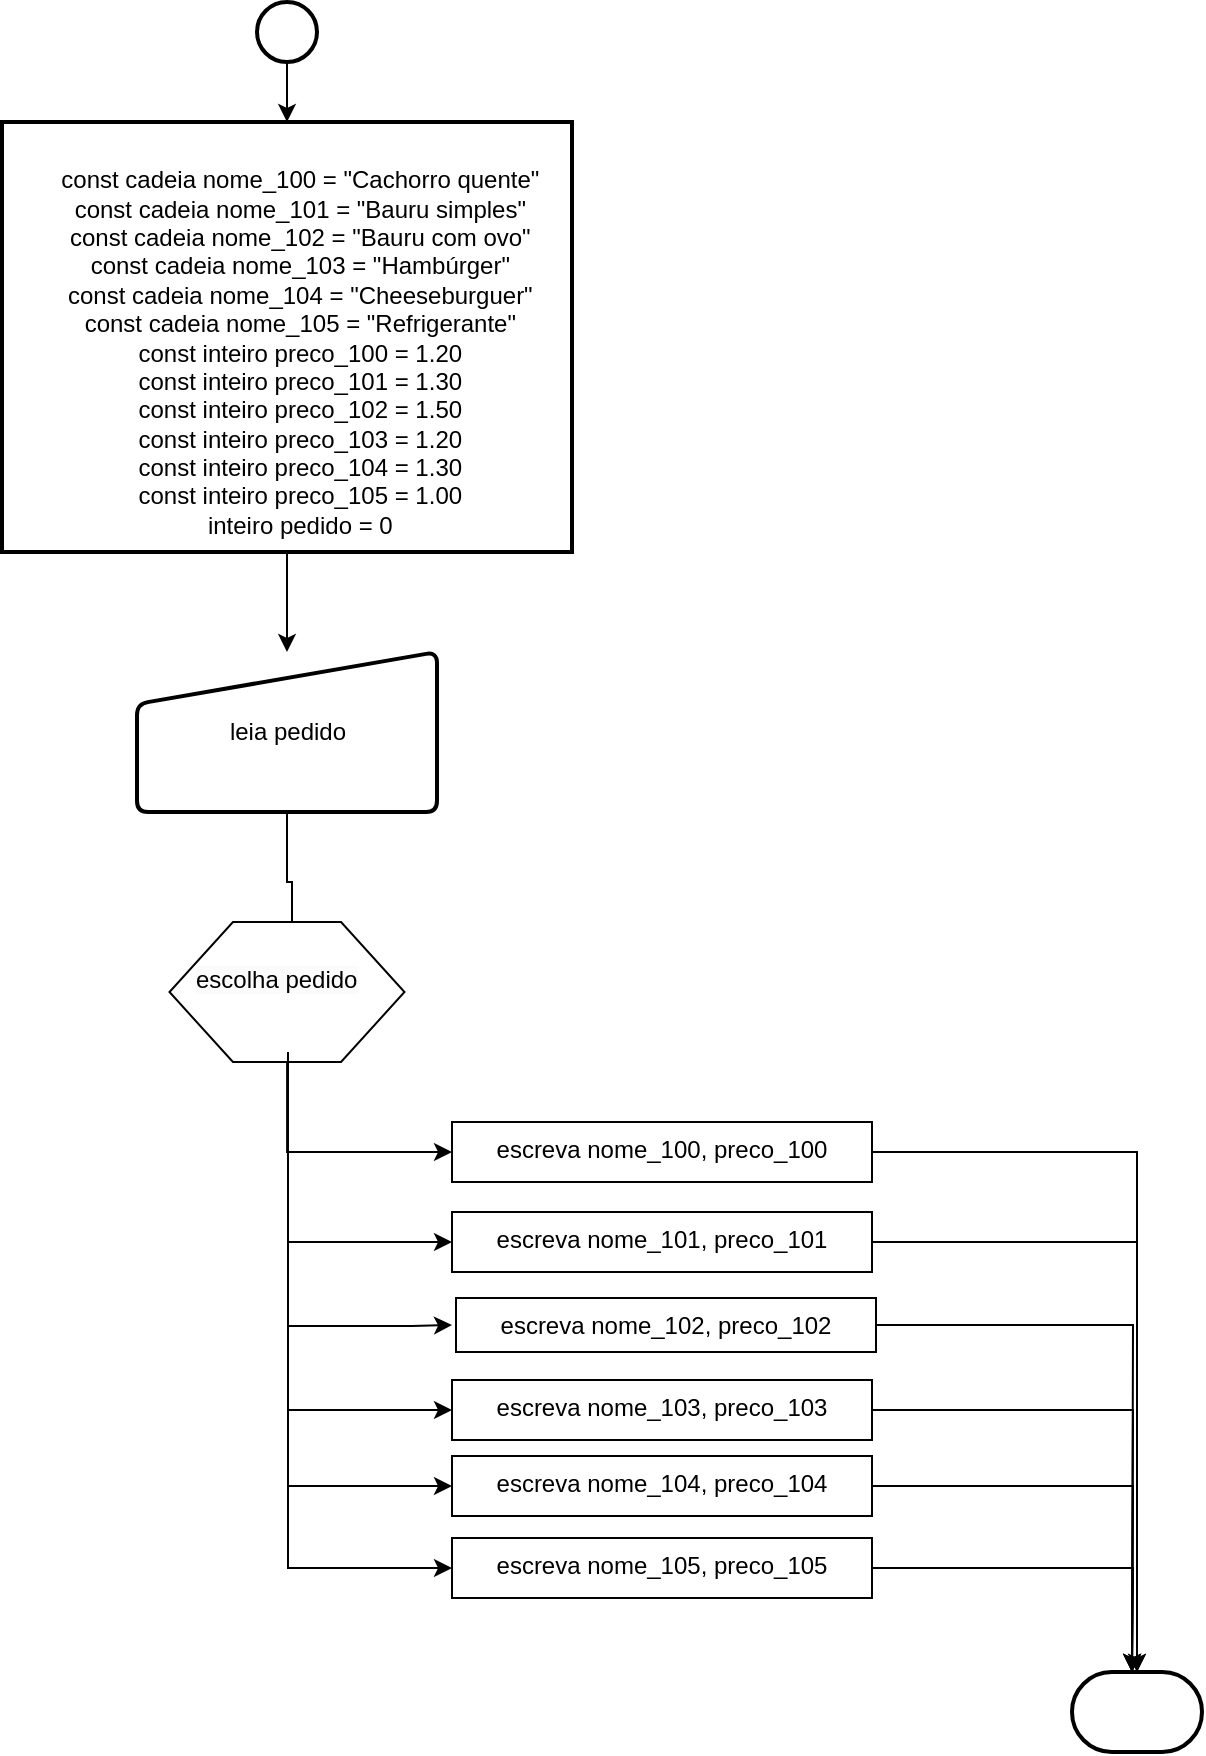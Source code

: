 <mxfile version="22.0.4" type="github">
  <diagram name="Page-1" id="agqJIn3prKvbbo6rlzEv">
    <mxGraphModel dx="659" dy="726" grid="1" gridSize="10" guides="1" tooltips="1" connect="1" arrows="1" fold="1" page="1" pageScale="1" pageWidth="827" pageHeight="1169" math="0" shadow="0">
      <root>
        <mxCell id="0" />
        <mxCell id="1" parent="0" />
        <mxCell id="Wfrdv2kUjzxa4FdHSUP7-1" value="&lt;div style=&quot;color: rgb(204, 204, 204); background-color: rgb(31, 31, 31); font-family: Consolas, &amp;quot;Courier New&amp;quot;, monospace; font-weight: normal; font-size: 14px; line-height: 19px;&quot;&gt;&lt;br&gt;&lt;/div&gt;" style="text;whiteSpace=wrap;html=1;" vertex="1" parent="1">
          <mxGeometry x="130" y="120" width="30" height="40" as="geometry" />
        </mxCell>
        <mxCell id="Wfrdv2kUjzxa4FdHSUP7-2" value="" style="edgeStyle=orthogonalEdgeStyle;rounded=0;orthogonalLoop=1;jettySize=auto;html=1;" edge="1" parent="1" source="Wfrdv2kUjzxa4FdHSUP7-3" target="Wfrdv2kUjzxa4FdHSUP7-6">
          <mxGeometry relative="1" as="geometry" />
        </mxCell>
        <mxCell id="Wfrdv2kUjzxa4FdHSUP7-3" value="" style="strokeWidth=2;html=1;shape=mxgraph.flowchart.start_2;whiteSpace=wrap;" vertex="1" parent="1">
          <mxGeometry x="172.5" y="25" width="30" height="30" as="geometry" />
        </mxCell>
        <mxCell id="Wfrdv2kUjzxa4FdHSUP7-4" value="" style="strokeWidth=2;html=1;shape=mxgraph.flowchart.terminator;whiteSpace=wrap;" vertex="1" parent="1">
          <mxGeometry x="580" y="860" width="65" height="40" as="geometry" />
        </mxCell>
        <mxCell id="Wfrdv2kUjzxa4FdHSUP7-20" value="" style="edgeStyle=orthogonalEdgeStyle;rounded=0;orthogonalLoop=1;jettySize=auto;html=1;" edge="1" parent="1" source="Wfrdv2kUjzxa4FdHSUP7-6" target="Wfrdv2kUjzxa4FdHSUP7-8">
          <mxGeometry relative="1" as="geometry" />
        </mxCell>
        <mxCell id="Wfrdv2kUjzxa4FdHSUP7-6" value="&lt;div&gt;&lt;br&gt;&lt;/div&gt;&lt;div&gt;&amp;nbsp; &amp;nbsp; const cadeia nome_100 = &quot;Cachorro quente&quot;&lt;/div&gt;&lt;div&gt;&amp;nbsp; &amp;nbsp; const cadeia nome_101 = &quot;Bauru simples&quot;&lt;/div&gt;&lt;div&gt;&amp;nbsp; &amp;nbsp; const cadeia nome_102 = &quot;Bauru com ovo&quot;&lt;/div&gt;&lt;div&gt;&amp;nbsp; &amp;nbsp; const cadeia nome_103 = &quot;Hambúrger&quot;&lt;/div&gt;&lt;div&gt;&amp;nbsp; &amp;nbsp; const cadeia nome_104 = &quot;Cheeseburguer&quot;&lt;/div&gt;&lt;div&gt;&amp;nbsp; &amp;nbsp; const cadeia nome_105 = &quot;Refrigerante&quot;&lt;/div&gt;&lt;div&gt;&amp;nbsp; &amp;nbsp; const inteiro preco_100 = 1.20&lt;/div&gt;&lt;div&gt;&amp;nbsp; &amp;nbsp; const inteiro preco_101 = 1.30&lt;/div&gt;&lt;div&gt;&amp;nbsp; &amp;nbsp; const inteiro preco_102 = 1.50&lt;/div&gt;&lt;div&gt;&amp;nbsp; &amp;nbsp; const inteiro preco_103 = 1.20&lt;/div&gt;&lt;div&gt;&amp;nbsp; &amp;nbsp; const inteiro preco_104 = 1.30&lt;/div&gt;&lt;div&gt;&amp;nbsp; &amp;nbsp; const inteiro preco_105 = 1.00&lt;/div&gt;&lt;div&gt;&amp;nbsp; &amp;nbsp; inteiro pedido = 0&lt;/div&gt;" style="whiteSpace=wrap;html=1;strokeWidth=2;" vertex="1" parent="1">
          <mxGeometry x="45" y="85" width="285" height="215" as="geometry" />
        </mxCell>
        <mxCell id="Wfrdv2kUjzxa4FdHSUP7-27" value="" style="edgeStyle=orthogonalEdgeStyle;rounded=0;orthogonalLoop=1;jettySize=auto;html=1;" edge="1" parent="1" source="Wfrdv2kUjzxa4FdHSUP7-8" target="Wfrdv2kUjzxa4FdHSUP7-23">
          <mxGeometry relative="1" as="geometry" />
        </mxCell>
        <mxCell id="Wfrdv2kUjzxa4FdHSUP7-8" value="leia pedido" style="html=1;strokeWidth=2;shape=manualInput;whiteSpace=wrap;rounded=1;size=26;arcSize=11;" vertex="1" parent="1">
          <mxGeometry x="112.5" y="350" width="150" height="80" as="geometry" />
        </mxCell>
        <mxCell id="Wfrdv2kUjzxa4FdHSUP7-29" value="" style="edgeStyle=orthogonalEdgeStyle;rounded=0;orthogonalLoop=1;jettySize=auto;html=1;" edge="1" parent="1" source="Wfrdv2kUjzxa4FdHSUP7-22" target="Wfrdv2kUjzxa4FdHSUP7-28">
          <mxGeometry relative="1" as="geometry">
            <Array as="points">
              <mxPoint x="188" y="600" />
            </Array>
          </mxGeometry>
        </mxCell>
        <mxCell id="Wfrdv2kUjzxa4FdHSUP7-22" value="" style="verticalLabelPosition=bottom;verticalAlign=top;html=1;shape=hexagon;perimeter=hexagonPerimeter2;arcSize=6;size=0.27;" vertex="1" parent="1">
          <mxGeometry x="128.75" y="485" width="117.5" height="70" as="geometry" />
        </mxCell>
        <mxCell id="Wfrdv2kUjzxa4FdHSUP7-34" style="edgeStyle=orthogonalEdgeStyle;rounded=0;orthogonalLoop=1;jettySize=auto;html=1;entryX=0;entryY=0.5;entryDx=0;entryDy=0;" edge="1" parent="1">
          <mxGeometry relative="1" as="geometry">
            <mxPoint x="188" y="550" as="sourcePoint" />
            <mxPoint x="270" y="686.5" as="targetPoint" />
            <Array as="points">
              <mxPoint x="188" y="687" />
              <mxPoint x="250" y="687" />
            </Array>
          </mxGeometry>
        </mxCell>
        <mxCell id="Wfrdv2kUjzxa4FdHSUP7-23" value="&lt;span style=&quot;color: rgb(0, 0, 0); font-family: Helvetica; font-size: 12px; font-style: normal; font-variant-ligatures: normal; font-variant-caps: normal; font-weight: 400; letter-spacing: normal; orphans: 2; text-align: center; text-indent: 0px; text-transform: none; widows: 2; word-spacing: 0px; -webkit-text-stroke-width: 0px; background-color: rgb(251, 251, 251); text-decoration-thickness: initial; text-decoration-style: initial; text-decoration-color: initial; float: none; display: inline !important;&quot;&gt;escolha pedido&lt;/span&gt;" style="text;whiteSpace=wrap;html=1;" vertex="1" parent="1">
          <mxGeometry x="140" y="500" width="100" height="40" as="geometry" />
        </mxCell>
        <mxCell id="Wfrdv2kUjzxa4FdHSUP7-28" value="escreva nome_100, preco_100" style="whiteSpace=wrap;html=1;verticalAlign=top;arcSize=6;" vertex="1" parent="1">
          <mxGeometry x="270" y="585" width="210" height="30" as="geometry" />
        </mxCell>
        <mxCell id="Wfrdv2kUjzxa4FdHSUP7-30" value="" style="edgeStyle=orthogonalEdgeStyle;rounded=0;orthogonalLoop=1;jettySize=auto;html=1;" edge="1" parent="1" target="Wfrdv2kUjzxa4FdHSUP7-31">
          <mxGeometry relative="1" as="geometry">
            <mxPoint x="188" y="600" as="sourcePoint" />
            <Array as="points">
              <mxPoint x="188" y="645" />
            </Array>
          </mxGeometry>
        </mxCell>
        <mxCell id="Wfrdv2kUjzxa4FdHSUP7-42" style="edgeStyle=orthogonalEdgeStyle;rounded=0;orthogonalLoop=1;jettySize=auto;html=1;exitX=1;exitY=0.5;exitDx=0;exitDy=0;entryX=0.5;entryY=0;entryDx=0;entryDy=0;entryPerimeter=0;" edge="1" parent="1" source="Wfrdv2kUjzxa4FdHSUP7-31" target="Wfrdv2kUjzxa4FdHSUP7-4">
          <mxGeometry relative="1" as="geometry">
            <mxPoint x="490" y="645" as="targetPoint" />
          </mxGeometry>
        </mxCell>
        <mxCell id="Wfrdv2kUjzxa4FdHSUP7-31" value="escreva nome_101, preco_101" style="whiteSpace=wrap;html=1;verticalAlign=top;arcSize=6;" vertex="1" parent="1">
          <mxGeometry x="270" y="630" width="210" height="30" as="geometry" />
        </mxCell>
        <mxCell id="Wfrdv2kUjzxa4FdHSUP7-43" style="edgeStyle=orthogonalEdgeStyle;rounded=0;orthogonalLoop=1;jettySize=auto;html=1;exitX=1;exitY=0.5;exitDx=0;exitDy=0;" edge="1" parent="1" source="Wfrdv2kUjzxa4FdHSUP7-33">
          <mxGeometry relative="1" as="geometry">
            <mxPoint x="610" y="860" as="targetPoint" />
          </mxGeometry>
        </mxCell>
        <mxCell id="Wfrdv2kUjzxa4FdHSUP7-33" value="escreva nome_102, preco_102" style="whiteSpace=wrap;html=1;verticalAlign=top;arcSize=6;" vertex="1" parent="1">
          <mxGeometry x="272" y="673" width="210" height="27" as="geometry" />
        </mxCell>
        <mxCell id="Wfrdv2kUjzxa4FdHSUP7-35" value="" style="edgeStyle=orthogonalEdgeStyle;rounded=0;orthogonalLoop=1;jettySize=auto;html=1;" edge="1" parent="1" target="Wfrdv2kUjzxa4FdHSUP7-36">
          <mxGeometry relative="1" as="geometry">
            <mxPoint x="188" y="684" as="sourcePoint" />
            <Array as="points">
              <mxPoint x="188" y="729" />
            </Array>
          </mxGeometry>
        </mxCell>
        <mxCell id="Wfrdv2kUjzxa4FdHSUP7-44" style="edgeStyle=orthogonalEdgeStyle;rounded=0;orthogonalLoop=1;jettySize=auto;html=1;" edge="1" parent="1" source="Wfrdv2kUjzxa4FdHSUP7-36">
          <mxGeometry relative="1" as="geometry">
            <mxPoint x="610" y="860" as="targetPoint" />
          </mxGeometry>
        </mxCell>
        <mxCell id="Wfrdv2kUjzxa4FdHSUP7-36" value="escreva nome_103, preco_103" style="whiteSpace=wrap;html=1;verticalAlign=top;arcSize=6;" vertex="1" parent="1">
          <mxGeometry x="270" y="714" width="210" height="30" as="geometry" />
        </mxCell>
        <mxCell id="Wfrdv2kUjzxa4FdHSUP7-37" value="" style="edgeStyle=orthogonalEdgeStyle;rounded=0;orthogonalLoop=1;jettySize=auto;html=1;" edge="1" parent="1" target="Wfrdv2kUjzxa4FdHSUP7-38">
          <mxGeometry relative="1" as="geometry">
            <mxPoint x="188" y="722" as="sourcePoint" />
            <Array as="points">
              <mxPoint x="188" y="767" />
            </Array>
          </mxGeometry>
        </mxCell>
        <mxCell id="Wfrdv2kUjzxa4FdHSUP7-45" style="edgeStyle=orthogonalEdgeStyle;rounded=0;orthogonalLoop=1;jettySize=auto;html=1;" edge="1" parent="1" source="Wfrdv2kUjzxa4FdHSUP7-38">
          <mxGeometry relative="1" as="geometry">
            <mxPoint x="610" y="860" as="targetPoint" />
          </mxGeometry>
        </mxCell>
        <mxCell id="Wfrdv2kUjzxa4FdHSUP7-38" value="escreva nome_104, preco_104" style="whiteSpace=wrap;html=1;verticalAlign=top;arcSize=6;" vertex="1" parent="1">
          <mxGeometry x="270" y="752" width="210" height="30" as="geometry" />
        </mxCell>
        <mxCell id="Wfrdv2kUjzxa4FdHSUP7-39" value="" style="edgeStyle=orthogonalEdgeStyle;rounded=0;orthogonalLoop=1;jettySize=auto;html=1;" edge="1" parent="1" target="Wfrdv2kUjzxa4FdHSUP7-40">
          <mxGeometry relative="1" as="geometry">
            <mxPoint x="188" y="763" as="sourcePoint" />
            <Array as="points">
              <mxPoint x="188" y="808" />
            </Array>
          </mxGeometry>
        </mxCell>
        <mxCell id="Wfrdv2kUjzxa4FdHSUP7-46" style="edgeStyle=orthogonalEdgeStyle;rounded=0;orthogonalLoop=1;jettySize=auto;html=1;" edge="1" parent="1" source="Wfrdv2kUjzxa4FdHSUP7-40">
          <mxGeometry relative="1" as="geometry">
            <mxPoint x="610" y="860" as="targetPoint" />
          </mxGeometry>
        </mxCell>
        <mxCell id="Wfrdv2kUjzxa4FdHSUP7-40" value="escreva nome_105, preco_105" style="whiteSpace=wrap;html=1;verticalAlign=top;arcSize=6;" vertex="1" parent="1">
          <mxGeometry x="270" y="793" width="210" height="30" as="geometry" />
        </mxCell>
        <mxCell id="Wfrdv2kUjzxa4FdHSUP7-41" style="edgeStyle=orthogonalEdgeStyle;rounded=0;orthogonalLoop=1;jettySize=auto;html=1;exitX=1;exitY=0.5;exitDx=0;exitDy=0;entryX=0.5;entryY=0;entryDx=0;entryDy=0;entryPerimeter=0;" edge="1" parent="1" source="Wfrdv2kUjzxa4FdHSUP7-28" target="Wfrdv2kUjzxa4FdHSUP7-4">
          <mxGeometry relative="1" as="geometry" />
        </mxCell>
      </root>
    </mxGraphModel>
  </diagram>
</mxfile>

